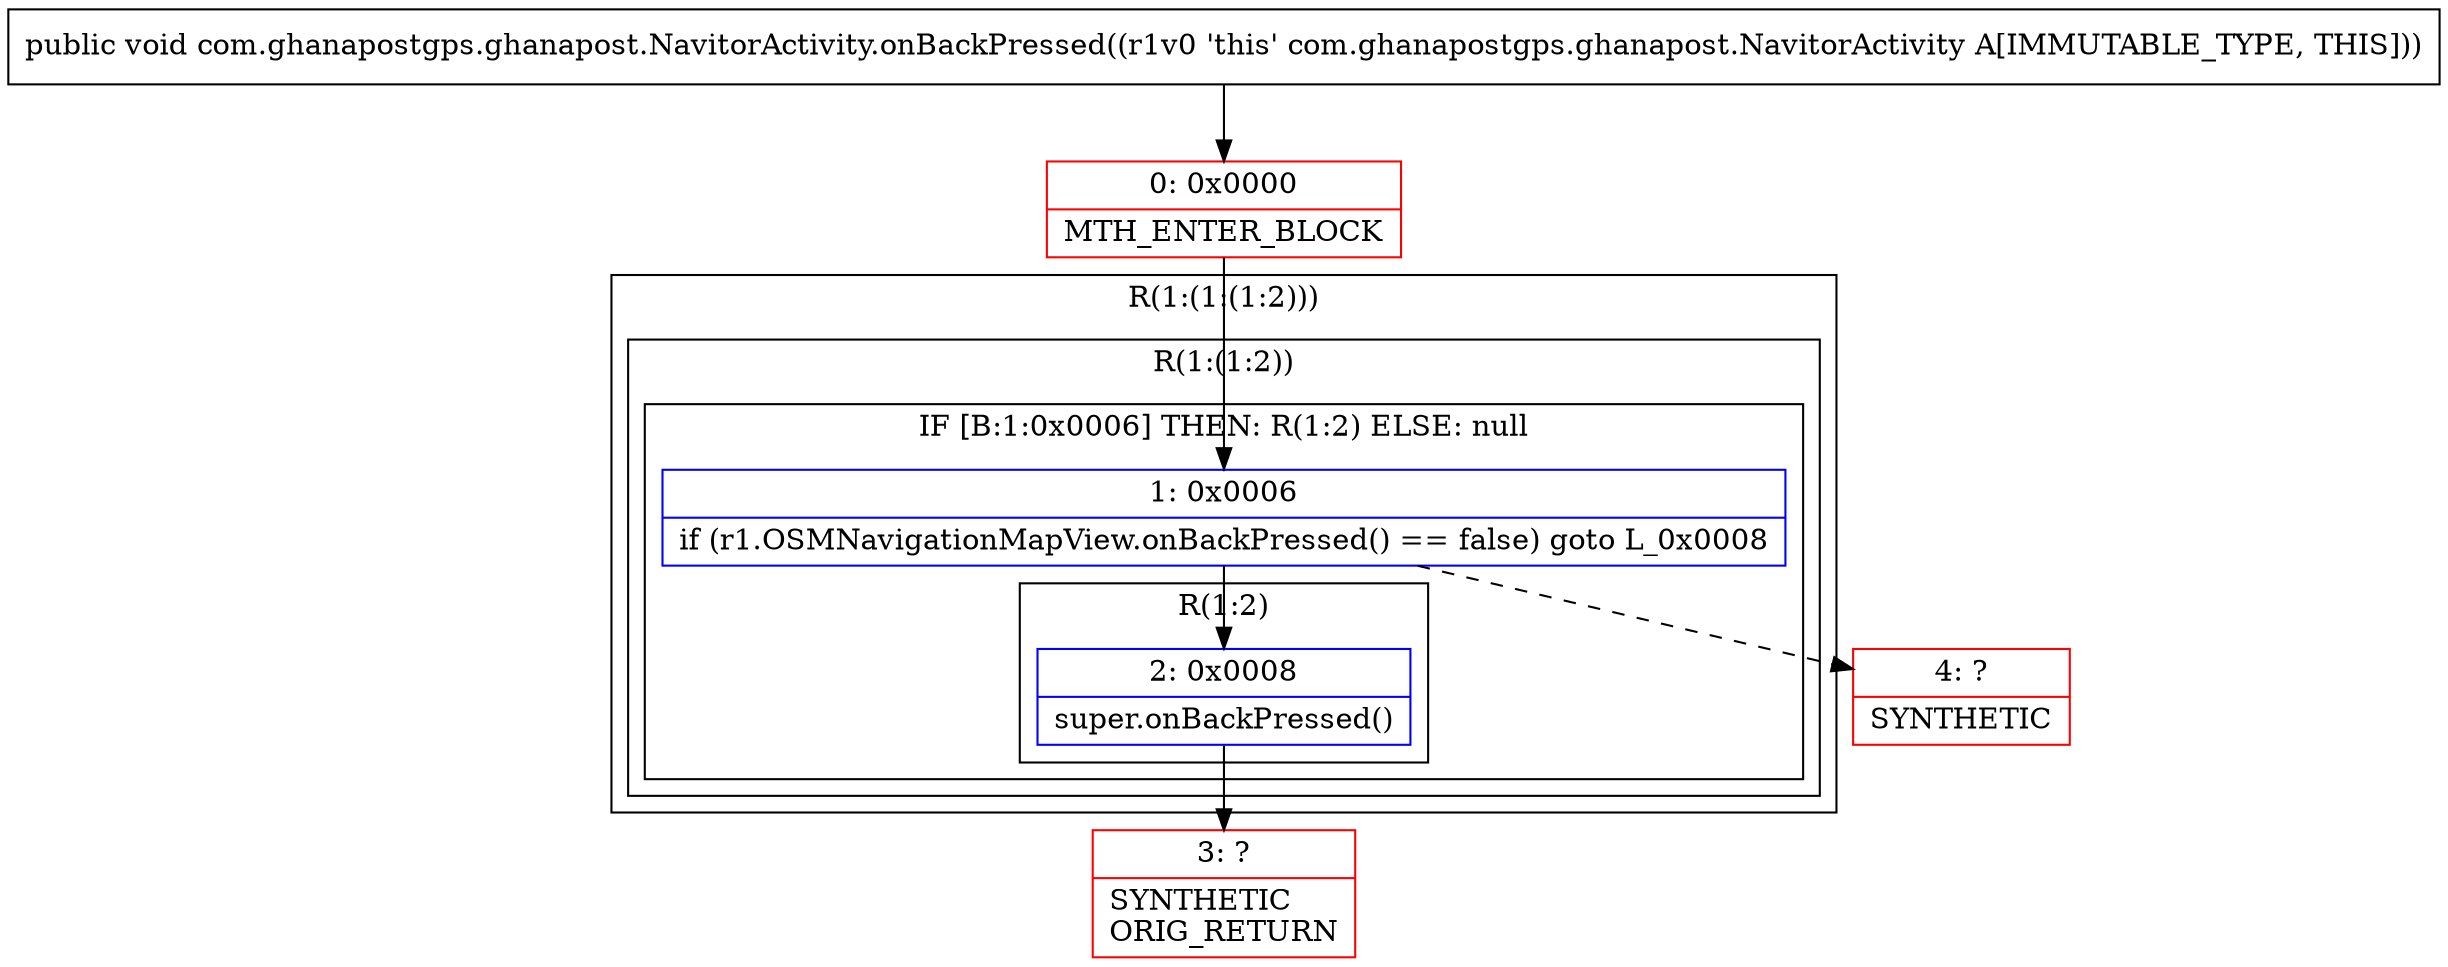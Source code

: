 digraph "CFG forcom.ghanapostgps.ghanapost.NavitorActivity.onBackPressed()V" {
subgraph cluster_Region_596108425 {
label = "R(1:(1:(1:2)))";
node [shape=record,color=blue];
subgraph cluster_Region_355395617 {
label = "R(1:(1:2))";
node [shape=record,color=blue];
subgraph cluster_IfRegion_696196206 {
label = "IF [B:1:0x0006] THEN: R(1:2) ELSE: null";
node [shape=record,color=blue];
Node_1 [shape=record,label="{1\:\ 0x0006|if (r1.OSMNavigationMapView.onBackPressed() == false) goto L_0x0008\l}"];
subgraph cluster_Region_1906135290 {
label = "R(1:2)";
node [shape=record,color=blue];
Node_2 [shape=record,label="{2\:\ 0x0008|super.onBackPressed()\l}"];
}
}
}
}
Node_0 [shape=record,color=red,label="{0\:\ 0x0000|MTH_ENTER_BLOCK\l}"];
Node_3 [shape=record,color=red,label="{3\:\ ?|SYNTHETIC\lORIG_RETURN\l}"];
Node_4 [shape=record,color=red,label="{4\:\ ?|SYNTHETIC\l}"];
MethodNode[shape=record,label="{public void com.ghanapostgps.ghanapost.NavitorActivity.onBackPressed((r1v0 'this' com.ghanapostgps.ghanapost.NavitorActivity A[IMMUTABLE_TYPE, THIS])) }"];
MethodNode -> Node_0;
Node_1 -> Node_2;
Node_1 -> Node_4[style=dashed];
Node_2 -> Node_3;
Node_0 -> Node_1;
}

